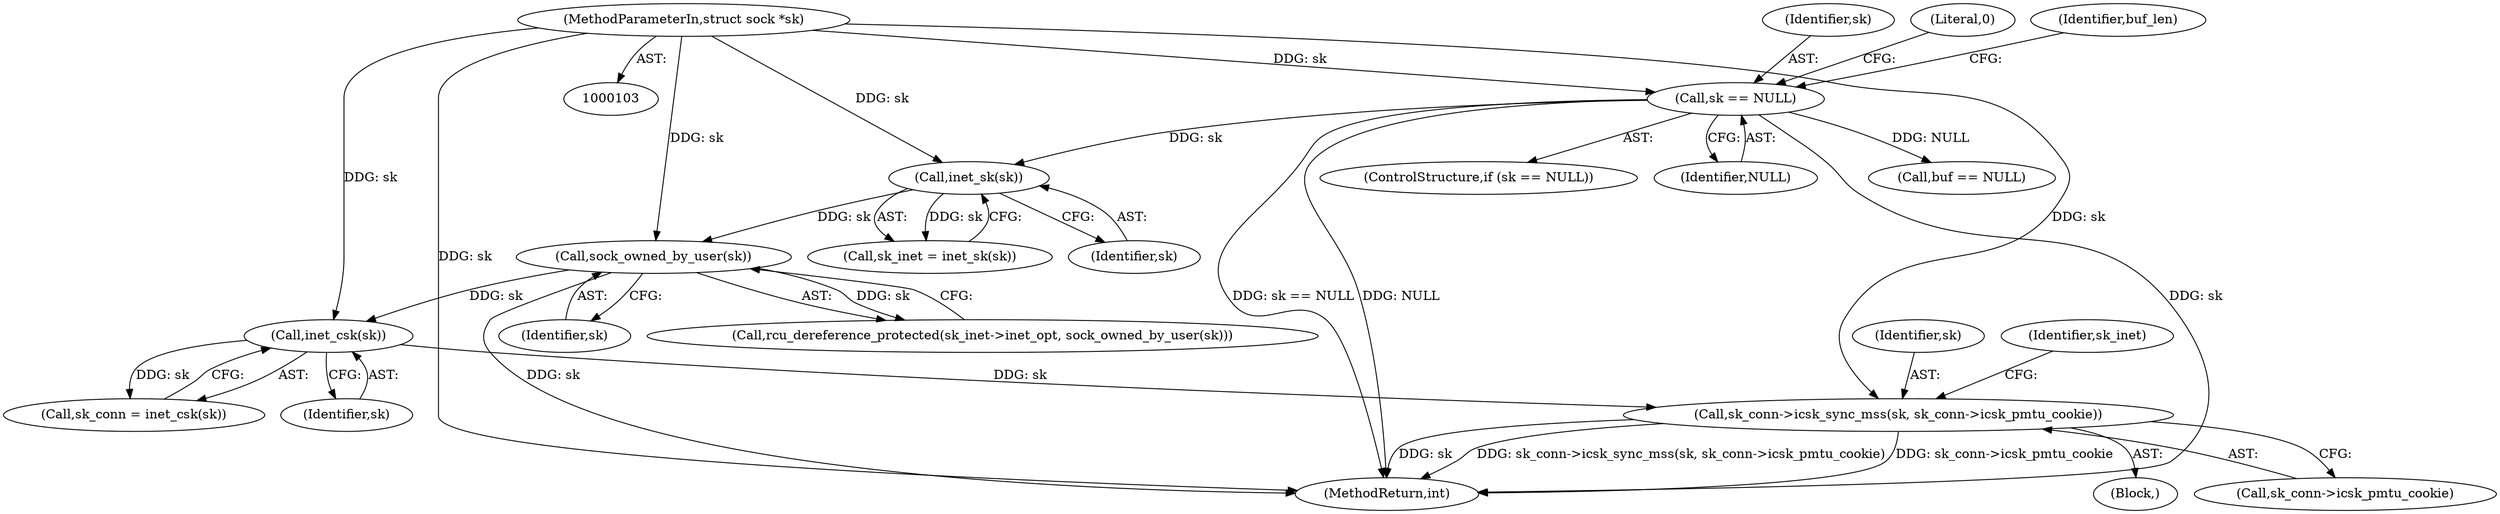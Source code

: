digraph "0_linux_f6d8bd051c391c1c0458a30b2a7abcd939329259_10@pointer" {
"1000260" [label="(Call,sk_conn->icsk_sync_mss(sk, sk_conn->icsk_pmtu_cookie))"];
"1000238" [label="(Call,inet_csk(sk))"];
"1000229" [label="(Call,sock_owned_by_user(sk))"];
"1000221" [label="(Call,inet_sk(sk))"];
"1000127" [label="(Call,sk == NULL)"];
"1000104" [label="(MethodParameterIn,struct sock *sk)"];
"1000128" [label="(Identifier,sk)"];
"1000287" [label="(MethodReturn,int)"];
"1000260" [label="(Call,sk_conn->icsk_sync_mss(sk, sk_conn->icsk_pmtu_cookie))"];
"1000261" [label="(Identifier,sk)"];
"1000229" [label="(Call,sock_owned_by_user(sk))"];
"1000236" [label="(Call,sk_conn = inet_csk(sk))"];
"1000225" [label="(Call,rcu_dereference_protected(sk_inet->inet_opt, sock_owned_by_user(sk)))"];
"1000239" [label="(Identifier,sk)"];
"1000235" [label="(Block,)"];
"1000262" [label="(Call,sk_conn->icsk_pmtu_cookie)"];
"1000219" [label="(Call,sk_inet = inet_sk(sk))"];
"1000267" [label="(Identifier,sk_inet)"];
"1000104" [label="(MethodParameterIn,struct sock *sk)"];
"1000131" [label="(Literal,0)"];
"1000238" [label="(Call,inet_csk(sk))"];
"1000127" [label="(Call,sk == NULL)"];
"1000222" [label="(Identifier,sk)"];
"1000221" [label="(Call,inet_sk(sk))"];
"1000141" [label="(Call,buf == NULL)"];
"1000230" [label="(Identifier,sk)"];
"1000133" [label="(Identifier,buf_len)"];
"1000126" [label="(ControlStructure,if (sk == NULL))"];
"1000129" [label="(Identifier,NULL)"];
"1000260" -> "1000235"  [label="AST: "];
"1000260" -> "1000262"  [label="CFG: "];
"1000261" -> "1000260"  [label="AST: "];
"1000262" -> "1000260"  [label="AST: "];
"1000267" -> "1000260"  [label="CFG: "];
"1000260" -> "1000287"  [label="DDG: sk_conn->icsk_sync_mss(sk, sk_conn->icsk_pmtu_cookie)"];
"1000260" -> "1000287"  [label="DDG: sk_conn->icsk_pmtu_cookie"];
"1000260" -> "1000287"  [label="DDG: sk"];
"1000238" -> "1000260"  [label="DDG: sk"];
"1000104" -> "1000260"  [label="DDG: sk"];
"1000238" -> "1000236"  [label="AST: "];
"1000238" -> "1000239"  [label="CFG: "];
"1000239" -> "1000238"  [label="AST: "];
"1000236" -> "1000238"  [label="CFG: "];
"1000238" -> "1000236"  [label="DDG: sk"];
"1000229" -> "1000238"  [label="DDG: sk"];
"1000104" -> "1000238"  [label="DDG: sk"];
"1000229" -> "1000225"  [label="AST: "];
"1000229" -> "1000230"  [label="CFG: "];
"1000230" -> "1000229"  [label="AST: "];
"1000225" -> "1000229"  [label="CFG: "];
"1000229" -> "1000287"  [label="DDG: sk"];
"1000229" -> "1000225"  [label="DDG: sk"];
"1000221" -> "1000229"  [label="DDG: sk"];
"1000104" -> "1000229"  [label="DDG: sk"];
"1000221" -> "1000219"  [label="AST: "];
"1000221" -> "1000222"  [label="CFG: "];
"1000222" -> "1000221"  [label="AST: "];
"1000219" -> "1000221"  [label="CFG: "];
"1000221" -> "1000219"  [label="DDG: sk"];
"1000127" -> "1000221"  [label="DDG: sk"];
"1000104" -> "1000221"  [label="DDG: sk"];
"1000127" -> "1000126"  [label="AST: "];
"1000127" -> "1000129"  [label="CFG: "];
"1000128" -> "1000127"  [label="AST: "];
"1000129" -> "1000127"  [label="AST: "];
"1000131" -> "1000127"  [label="CFG: "];
"1000133" -> "1000127"  [label="CFG: "];
"1000127" -> "1000287"  [label="DDG: NULL"];
"1000127" -> "1000287"  [label="DDG: sk == NULL"];
"1000127" -> "1000287"  [label="DDG: sk"];
"1000104" -> "1000127"  [label="DDG: sk"];
"1000127" -> "1000141"  [label="DDG: NULL"];
"1000104" -> "1000103"  [label="AST: "];
"1000104" -> "1000287"  [label="DDG: sk"];
}
